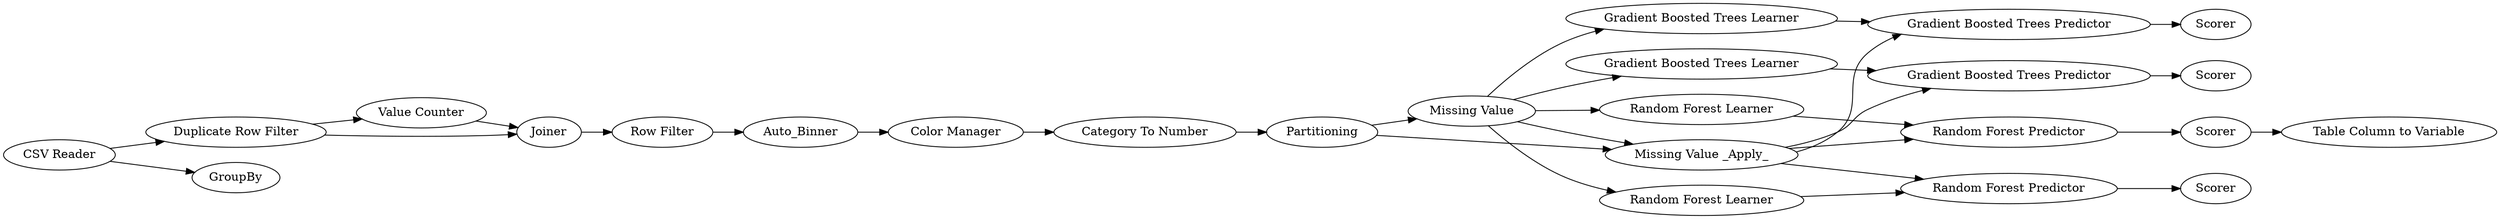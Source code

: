 digraph {
	"-4117368301893809526_5" [label=Scorer]
	"-4117368301893809526_116" [label="Color Manager"]
	"-4117368301893809526_109" [label=Joiner]
	"-4117368301893809526_115" [label=Auto_Binner]
	"-4117368301893809526_2" [label=Partitioning]
	"-4117368301893809526_110" [label="Row Filter"]
	"-4117368301893809526_4" [label="Random Forest Predictor"]
	"-4117368301893809526_3" [label="Random Forest Learner"]
	"-4117368301893809526_100" [label="Table Column to Variable"]
	"-4117368301893809526_124" [label="Gradient Boosted Trees Learner"]
	"-4117368301893809526_117" [label="Missing Value _Apply_"]
	"-4117368301893809526_21" [label="Category To Number"]
	"-4117368301893809526_121" [label="Gradient Boosted Trees Predictor"]
	"-4117368301893809526_125" [label=Scorer]
	"-4117368301893809526_123" [label="Gradient Boosted Trees Learner"]
	"-4117368301893809526_1" [label="CSV Reader"]
	"-4117368301893809526_111" [label=GroupBy]
	"-4117368301893809526_108" [label="Value Counter"]
	"-4117368301893809526_120" [label=Scorer]
	"-4117368301893809526_126" [label=Scorer]
	"-4117368301893809526_119" [label="Random Forest Predictor"]
	"-4117368301893809526_122" [label="Gradient Boosted Trees Predictor"]
	"-4117368301893809526_13" [label="Duplicate Row Filter"]
	"-4117368301893809526_118" [label="Random Forest Learner"]
	"-4117368301893809526_11" [label="Missing Value"]
	"-4117368301893809526_108" -> "-4117368301893809526_109"
	"-4117368301893809526_13" -> "-4117368301893809526_109"
	"-4117368301893809526_117" -> "-4117368301893809526_121"
	"-4117368301893809526_117" -> "-4117368301893809526_122"
	"-4117368301893809526_121" -> "-4117368301893809526_125"
	"-4117368301893809526_115" -> "-4117368301893809526_116"
	"-4117368301893809526_21" -> "-4117368301893809526_2"
	"-4117368301893809526_4" -> "-4117368301893809526_5"
	"-4117368301893809526_109" -> "-4117368301893809526_110"
	"-4117368301893809526_11" -> "-4117368301893809526_118"
	"-4117368301893809526_11" -> "-4117368301893809526_124"
	"-4117368301893809526_124" -> "-4117368301893809526_122"
	"-4117368301893809526_116" -> "-4117368301893809526_21"
	"-4117368301893809526_1" -> "-4117368301893809526_13"
	"-4117368301893809526_11" -> "-4117368301893809526_117"
	"-4117368301893809526_11" -> "-4117368301893809526_3"
	"-4117368301893809526_2" -> "-4117368301893809526_11"
	"-4117368301893809526_5" -> "-4117368301893809526_100"
	"-4117368301893809526_119" -> "-4117368301893809526_120"
	"-4117368301893809526_123" -> "-4117368301893809526_121"
	"-4117368301893809526_117" -> "-4117368301893809526_4"
	"-4117368301893809526_2" -> "-4117368301893809526_117"
	"-4117368301893809526_3" -> "-4117368301893809526_4"
	"-4117368301893809526_118" -> "-4117368301893809526_119"
	"-4117368301893809526_11" -> "-4117368301893809526_123"
	"-4117368301893809526_117" -> "-4117368301893809526_119"
	"-4117368301893809526_13" -> "-4117368301893809526_108"
	"-4117368301893809526_1" -> "-4117368301893809526_111"
	"-4117368301893809526_122" -> "-4117368301893809526_126"
	"-4117368301893809526_110" -> "-4117368301893809526_115"
	rankdir=LR
}

